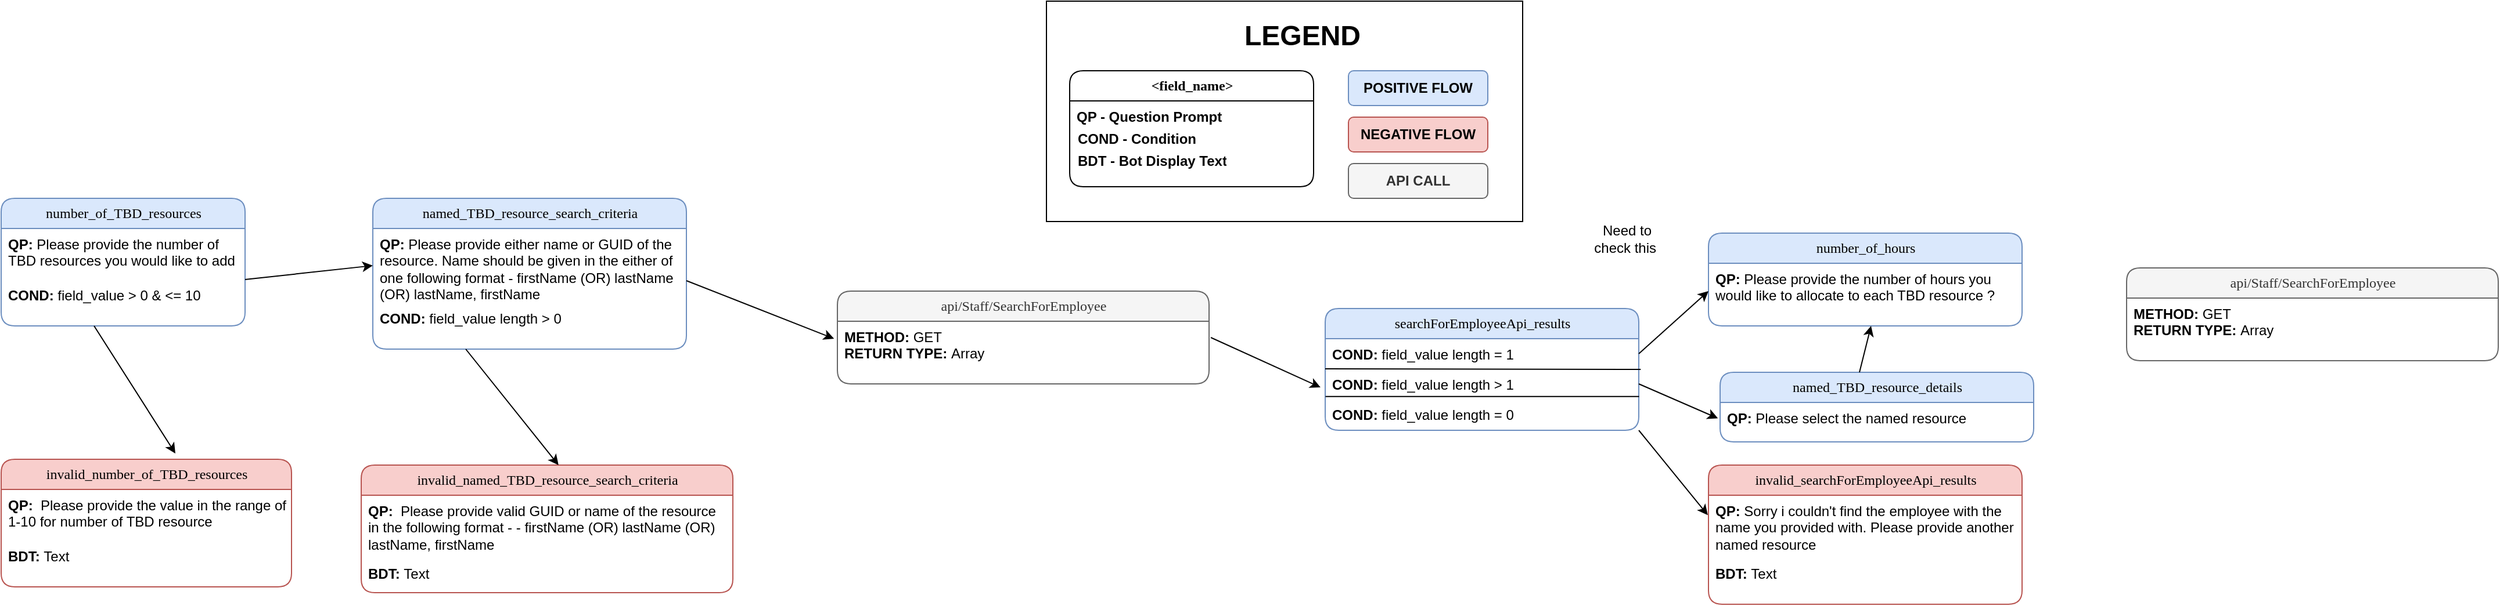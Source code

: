 <mxfile version="26.0.4">
  <diagram name="Page-1" id="b520641d-4fe3-3701-9064-5fc419738815">
    <mxGraphModel dx="1306" dy="826" grid="1" gridSize="10" guides="1" tooltips="1" connect="1" arrows="1" fold="1" page="1" pageScale="1" pageWidth="4681" pageHeight="3300" background="none" math="0" shadow="0">
      <root>
        <mxCell id="0" />
        <mxCell id="1" parent="0" />
        <mxCell id="21ea969265ad0168-10" value="number_of_TBD_resources" style="swimlane;html=1;fontStyle=0;childLayout=stackLayout;horizontal=1;startSize=26;fillColor=#dae8fc;horizontalStack=0;resizeParent=1;resizeLast=0;collapsible=1;marginBottom=0;swimlaneFillColor=#ffffff;align=center;rounded=1;shadow=0;comic=0;labelBackgroundColor=none;strokeWidth=1;fontFamily=Verdana;fontSize=12;strokeColor=#6c8ebf;" parent="1" vertex="1">
          <mxGeometry x="150" y="200" width="210" height="110" as="geometry" />
        </mxCell>
        <mxCell id="21ea969265ad0168-11" value="&lt;b&gt;QP: &lt;/b&gt;Please provide the number of TBD resources you would like to add&lt;div&gt;&lt;br&gt;&lt;/div&gt;" style="text;html=1;strokeColor=none;fillColor=none;spacingLeft=4;spacingRight=4;whiteSpace=wrap;overflow=hidden;rotatable=0;points=[[0,0.5],[1,0.5]];portConstraint=eastwest;" parent="21ea969265ad0168-10" vertex="1">
          <mxGeometry y="26" width="210" height="44" as="geometry" />
        </mxCell>
        <mxCell id="21ea969265ad0168-12" value="&lt;b&gt;COND: &lt;/b&gt;field_value &amp;gt; 0 &amp;amp; &amp;lt;= 10" style="text;html=1;strokeColor=none;fillColor=none;spacingLeft=4;spacingRight=4;whiteSpace=wrap;overflow=hidden;rotatable=0;points=[[0,0.5],[1,0.5]];portConstraint=eastwest;" parent="21ea969265ad0168-10" vertex="1">
          <mxGeometry y="70" width="210" height="26" as="geometry" />
        </mxCell>
        <mxCell id="Fwdu9OYfRQx8FBcxNtsd-2" value="named_TBD_resource_search_criteria" style="swimlane;html=1;fontStyle=0;childLayout=stackLayout;horizontal=1;startSize=26;fillColor=#dae8fc;horizontalStack=0;resizeParent=1;resizeLast=0;collapsible=1;marginBottom=0;swimlaneFillColor=#ffffff;align=center;rounded=1;shadow=0;comic=0;labelBackgroundColor=none;strokeWidth=1;fontFamily=Verdana;fontSize=12;strokeColor=#6c8ebf;" parent="1" vertex="1">
          <mxGeometry x="470" y="200" width="270" height="130" as="geometry" />
        </mxCell>
        <mxCell id="Fwdu9OYfRQx8FBcxNtsd-3" value="&lt;b&gt;QP: &lt;/b&gt;Please provide either name or GUID of the resource. Name should be given in the either of one following format - firstName (OR) lastName (OR) lastName, firstName" style="text;html=1;strokeColor=none;fillColor=none;spacingLeft=4;spacingRight=4;whiteSpace=wrap;overflow=hidden;rotatable=0;points=[[0,0.5],[1,0.5]];portConstraint=eastwest;" parent="Fwdu9OYfRQx8FBcxNtsd-2" vertex="1">
          <mxGeometry y="26" width="270" height="64" as="geometry" />
        </mxCell>
        <mxCell id="Fwdu9OYfRQx8FBcxNtsd-4" value="&lt;b&gt;COND: &lt;/b&gt;field_value length &amp;gt; 0" style="text;html=1;strokeColor=none;fillColor=none;spacingLeft=4;spacingRight=4;whiteSpace=wrap;overflow=hidden;rotatable=0;points=[[0,0.5],[1,0.5]];portConstraint=eastwest;" parent="Fwdu9OYfRQx8FBcxNtsd-2" vertex="1">
          <mxGeometry y="90" width="270" height="26" as="geometry" />
        </mxCell>
        <mxCell id="Fwdu9OYfRQx8FBcxNtsd-5" value="invalid_number_of_TBD_resources" style="swimlane;html=1;fontStyle=0;childLayout=stackLayout;horizontal=1;startSize=26;fillColor=#f8cecc;horizontalStack=0;resizeParent=1;resizeLast=0;collapsible=1;marginBottom=0;swimlaneFillColor=#ffffff;align=center;rounded=1;shadow=0;comic=0;labelBackgroundColor=none;strokeWidth=1;fontFamily=Verdana;fontSize=12;strokeColor=#b85450;" parent="1" vertex="1">
          <mxGeometry x="150" y="425" width="250" height="110" as="geometry" />
        </mxCell>
        <mxCell id="Fwdu9OYfRQx8FBcxNtsd-6" value="&lt;b&gt;QP:&amp;nbsp; &lt;/b&gt;Please provide the value in the range of 1-10 for number of TBD resource&lt;div&gt;&lt;br&gt;&lt;/div&gt;" style="text;html=1;strokeColor=none;fillColor=none;spacingLeft=4;spacingRight=4;whiteSpace=wrap;overflow=hidden;rotatable=0;points=[[0,0.5],[1,0.5]];portConstraint=eastwest;" parent="Fwdu9OYfRQx8FBcxNtsd-5" vertex="1">
          <mxGeometry y="26" width="250" height="44" as="geometry" />
        </mxCell>
        <mxCell id="Fwdu9OYfRQx8FBcxNtsd-7" value="&lt;b&gt;BDT: &lt;/b&gt;Text" style="text;html=1;strokeColor=none;fillColor=none;spacingLeft=4;spacingRight=4;whiteSpace=wrap;overflow=hidden;rotatable=0;points=[[0,0.5],[1,0.5]];portConstraint=eastwest;" parent="Fwdu9OYfRQx8FBcxNtsd-5" vertex="1">
          <mxGeometry y="70" width="250" height="26" as="geometry" />
        </mxCell>
        <mxCell id="Fwdu9OYfRQx8FBcxNtsd-15" value="" style="rounded=0;whiteSpace=wrap;html=1;" parent="1" vertex="1">
          <mxGeometry x="1050" y="30" width="410" height="190" as="geometry" />
        </mxCell>
        <mxCell id="Fwdu9OYfRQx8FBcxNtsd-16" value="&lt;b&gt;&amp;lt;field_name&amp;gt;&lt;/b&gt;" style="swimlane;html=1;fontStyle=0;childLayout=stackLayout;horizontal=1;startSize=26;horizontalStack=0;resizeParent=1;resizeLast=0;collapsible=1;marginBottom=0;swimlaneFillColor=#ffffff;align=center;rounded=1;shadow=0;comic=0;labelBackgroundColor=none;strokeWidth=1;fontFamily=Verdana;fontSize=12;" parent="1" vertex="1">
          <mxGeometry x="1070" y="90" width="210" height="100" as="geometry" />
        </mxCell>
        <mxCell id="Fwdu9OYfRQx8FBcxNtsd-18" value="&lt;b&gt;QP - Question Prompt&lt;/b&gt;" style="text;html=1;strokeColor=none;fillColor=none;spacingLeft=4;spacingRight=4;whiteSpace=wrap;overflow=hidden;rotatable=0;points=[[0,0.5],[1,0.5]];portConstraint=eastwest;" parent="Fwdu9OYfRQx8FBcxNtsd-16" vertex="1">
          <mxGeometry y="26" width="210" height="26" as="geometry" />
        </mxCell>
        <mxCell id="Fwdu9OYfRQx8FBcxNtsd-19" value="&lt;b&gt;POSITIVE FLOW&lt;/b&gt;" style="rounded=1;whiteSpace=wrap;html=1;fillColor=#dae8fc;strokeColor=#6c8ebf;" parent="1" vertex="1">
          <mxGeometry x="1310" y="90" width="120" height="30" as="geometry" />
        </mxCell>
        <mxCell id="Fwdu9OYfRQx8FBcxNtsd-20" value="&lt;b&gt;NEGATIVE FLOW&lt;/b&gt;" style="rounded=1;whiteSpace=wrap;html=1;fillColor=#f8cecc;strokeColor=#b85450;" parent="1" vertex="1">
          <mxGeometry x="1310" y="130" width="120" height="30" as="geometry" />
        </mxCell>
        <mxCell id="Fwdu9OYfRQx8FBcxNtsd-22" value="&lt;b&gt;&lt;font style=&quot;font-size: 24px;&quot;&gt;LEGEND&lt;/font&gt;&lt;/b&gt;" style="text;html=1;align=center;verticalAlign=middle;resizable=0;points=[];autosize=1;strokeColor=none;fillColor=none;" parent="1" vertex="1">
          <mxGeometry x="1210" y="40" width="120" height="40" as="geometry" />
        </mxCell>
        <mxCell id="Fwdu9OYfRQx8FBcxNtsd-23" value="&lt;b&gt;COND - Condition&lt;/b&gt;" style="text;html=1;strokeColor=none;fillColor=none;spacingLeft=4;spacingRight=4;whiteSpace=wrap;overflow=hidden;rotatable=0;points=[[0,0.5],[1,0.5]];portConstraint=eastwest;" parent="1" vertex="1">
          <mxGeometry x="1071" y="135" width="210" height="26" as="geometry" />
        </mxCell>
        <mxCell id="Fwdu9OYfRQx8FBcxNtsd-24" value="&lt;b&gt;BDT - Bot Display Text&lt;/b&gt;" style="text;html=1;strokeColor=none;fillColor=none;spacingLeft=4;spacingRight=4;whiteSpace=wrap;overflow=hidden;rotatable=0;points=[[0,0.5],[1,0.5]];portConstraint=eastwest;" parent="1" vertex="1">
          <mxGeometry x="1071" y="154" width="210" height="26" as="geometry" />
        </mxCell>
        <mxCell id="Fwdu9OYfRQx8FBcxNtsd-25" value="invalid_named_TBD_resource_search_criteria" style="swimlane;html=1;fontStyle=0;childLayout=stackLayout;horizontal=1;startSize=26;fillColor=#f8cecc;horizontalStack=0;resizeParent=1;resizeLast=0;collapsible=1;marginBottom=0;swimlaneFillColor=#ffffff;align=center;rounded=1;shadow=0;comic=0;labelBackgroundColor=none;strokeWidth=1;fontFamily=Verdana;fontSize=12;strokeColor=#b85450;" parent="1" vertex="1">
          <mxGeometry x="460" y="430" width="320" height="110" as="geometry" />
        </mxCell>
        <mxCell id="Fwdu9OYfRQx8FBcxNtsd-26" value="&lt;b&gt;QP:&amp;nbsp; &lt;/b&gt;Please provide valid GUID or name of the resource in the following format -&amp;nbsp;- firstName (OR) lastName (OR) lastName, firstName&lt;div&gt;&lt;br&gt;&lt;/div&gt;" style="text;html=1;strokeColor=none;fillColor=none;spacingLeft=4;spacingRight=4;whiteSpace=wrap;overflow=hidden;rotatable=0;points=[[0,0.5],[1,0.5]];portConstraint=eastwest;" parent="Fwdu9OYfRQx8FBcxNtsd-25" vertex="1">
          <mxGeometry y="26" width="320" height="54" as="geometry" />
        </mxCell>
        <mxCell id="Fwdu9OYfRQx8FBcxNtsd-27" value="&lt;b&gt;BDT: &lt;/b&gt;Text" style="text;html=1;strokeColor=none;fillColor=none;spacingLeft=4;spacingRight=4;whiteSpace=wrap;overflow=hidden;rotatable=0;points=[[0,0.5],[1,0.5]];portConstraint=eastwest;" parent="Fwdu9OYfRQx8FBcxNtsd-25" vertex="1">
          <mxGeometry y="80" width="320" height="26" as="geometry" />
        </mxCell>
        <mxCell id="Fwdu9OYfRQx8FBcxNtsd-31" value="" style="endArrow=classic;html=1;rounded=0;entryX=0;entryY=0.5;entryDx=0;entryDy=0;" parent="1" target="Fwdu9OYfRQx8FBcxNtsd-3" edge="1">
          <mxGeometry width="50" height="50" relative="1" as="geometry">
            <mxPoint x="360" y="270" as="sourcePoint" />
            <mxPoint x="410" y="220" as="targetPoint" />
          </mxGeometry>
        </mxCell>
        <mxCell id="Fwdu9OYfRQx8FBcxNtsd-32" value="" style="endArrow=classic;html=1;rounded=0;" parent="1" edge="1">
          <mxGeometry width="50" height="50" relative="1" as="geometry">
            <mxPoint x="230" y="310" as="sourcePoint" />
            <mxPoint x="300" y="420" as="targetPoint" />
          </mxGeometry>
        </mxCell>
        <mxCell id="Fwdu9OYfRQx8FBcxNtsd-33" value="" style="endArrow=classic;html=1;rounded=0;entryX=0.531;entryY=0;entryDx=0;entryDy=0;entryPerimeter=0;" parent="1" target="Fwdu9OYfRQx8FBcxNtsd-25" edge="1">
          <mxGeometry width="50" height="50" relative="1" as="geometry">
            <mxPoint x="550" y="330" as="sourcePoint" />
            <mxPoint x="620" y="440" as="targetPoint" />
          </mxGeometry>
        </mxCell>
        <mxCell id="Cd402E3ZITgnZ-SI4iMz-1" value="api/Staff/SearchForEmployee" style="swimlane;html=1;fontStyle=0;childLayout=stackLayout;horizontal=1;startSize=26;fillColor=#f5f5f5;horizontalStack=0;resizeParent=1;resizeLast=0;collapsible=1;marginBottom=0;swimlaneFillColor=#ffffff;align=center;rounded=1;shadow=0;comic=0;labelBackgroundColor=none;strokeWidth=1;fontFamily=Verdana;fontSize=12;strokeColor=#666666;fontColor=#333333;" parent="1" vertex="1">
          <mxGeometry x="870" y="280" width="320" height="80" as="geometry" />
        </mxCell>
        <mxCell id="Cd402E3ZITgnZ-SI4iMz-2" value="&lt;b&gt;METHOD: &lt;/b&gt;GET&lt;br&gt;&lt;div&gt;&lt;b&gt;RETURN TYPE: &lt;/b&gt;Array&lt;/div&gt;" style="text;html=1;strokeColor=none;fillColor=none;spacingLeft=4;spacingRight=4;whiteSpace=wrap;overflow=hidden;rotatable=0;points=[[0,0.5],[1,0.5]];portConstraint=eastwest;" parent="Cd402E3ZITgnZ-SI4iMz-1" vertex="1">
          <mxGeometry y="26" width="320" height="54" as="geometry" />
        </mxCell>
        <mxCell id="Cd402E3ZITgnZ-SI4iMz-4" value="&lt;b&gt;API CALL&lt;/b&gt;" style="rounded=1;whiteSpace=wrap;html=1;fillColor=#f5f5f5;strokeColor=#666666;fontColor=#333333;" parent="1" vertex="1">
          <mxGeometry x="1310" y="170" width="120" height="30" as="geometry" />
        </mxCell>
        <mxCell id="Cd402E3ZITgnZ-SI4iMz-5" value="" style="endArrow=classic;html=1;rounded=0;entryX=-0.009;entryY=0.278;entryDx=0;entryDy=0;entryPerimeter=0;" parent="1" target="Cd402E3ZITgnZ-SI4iMz-2" edge="1">
          <mxGeometry width="50" height="50" relative="1" as="geometry">
            <mxPoint x="740" y="271" as="sourcePoint" />
            <mxPoint x="850" y="259" as="targetPoint" />
          </mxGeometry>
        </mxCell>
        <mxCell id="HfnuaF-zC5cXOm_QLU1m-1" value="searchForEmployeeApi_results" style="swimlane;html=1;fontStyle=0;childLayout=stackLayout;horizontal=1;startSize=26;fillColor=#dae8fc;horizontalStack=0;resizeParent=1;resizeLast=0;collapsible=1;marginBottom=0;swimlaneFillColor=#ffffff;align=center;rounded=1;shadow=0;comic=0;labelBackgroundColor=none;strokeWidth=1;fontFamily=Verdana;fontSize=12;strokeColor=#6c8ebf;" vertex="1" parent="1">
          <mxGeometry x="1290" y="295" width="270" height="105" as="geometry" />
        </mxCell>
        <mxCell id="HfnuaF-zC5cXOm_QLU1m-12" value="" style="endArrow=none;html=1;rounded=0;entryX=1.006;entryY=0.019;entryDx=0;entryDy=0;entryPerimeter=0;" edge="1" parent="HfnuaF-zC5cXOm_QLU1m-1" target="HfnuaF-zC5cXOm_QLU1m-5">
          <mxGeometry width="50" height="50" relative="1" as="geometry">
            <mxPoint y="52" as="sourcePoint" />
            <mxPoint x="50" y="2" as="targetPoint" />
          </mxGeometry>
        </mxCell>
        <mxCell id="HfnuaF-zC5cXOm_QLU1m-3" value="&lt;b&gt;COND: &lt;/b&gt;field_value length = 1" style="text;html=1;strokeColor=none;fillColor=none;spacingLeft=4;spacingRight=4;whiteSpace=wrap;overflow=hidden;rotatable=0;points=[[0,0.5],[1,0.5]];portConstraint=eastwest;" vertex="1" parent="HfnuaF-zC5cXOm_QLU1m-1">
          <mxGeometry y="26" width="270" height="26" as="geometry" />
        </mxCell>
        <mxCell id="HfnuaF-zC5cXOm_QLU1m-14" value="" style="endArrow=none;html=1;rounded=0;exitX=0.001;exitY=-0.084;exitDx=0;exitDy=0;exitPerimeter=0;entryX=1.001;entryY=-0.084;entryDx=0;entryDy=0;entryPerimeter=0;" edge="1" parent="HfnuaF-zC5cXOm_QLU1m-1" source="HfnuaF-zC5cXOm_QLU1m-6" target="HfnuaF-zC5cXOm_QLU1m-6">
          <mxGeometry width="50" height="50" relative="1" as="geometry">
            <mxPoint y="82.5" as="sourcePoint" />
            <mxPoint x="290" y="85" as="targetPoint" />
          </mxGeometry>
        </mxCell>
        <mxCell id="HfnuaF-zC5cXOm_QLU1m-5" value="&lt;b&gt;COND: &lt;/b&gt;field_value length &amp;gt; 1" style="text;html=1;strokeColor=none;fillColor=none;spacingLeft=4;spacingRight=4;whiteSpace=wrap;overflow=hidden;rotatable=0;points=[[0,0.5],[1,0.5]];portConstraint=eastwest;" vertex="1" parent="HfnuaF-zC5cXOm_QLU1m-1">
          <mxGeometry y="52" width="270" height="26" as="geometry" />
        </mxCell>
        <mxCell id="HfnuaF-zC5cXOm_QLU1m-6" value="&lt;b&gt;COND: &lt;/b&gt;field_value length = 0" style="text;html=1;strokeColor=none;fillColor=none;spacingLeft=4;spacingRight=4;whiteSpace=wrap;overflow=hidden;rotatable=0;points=[[0,0.5],[1,0.5]];portConstraint=eastwest;" vertex="1" parent="HfnuaF-zC5cXOm_QLU1m-1">
          <mxGeometry y="78" width="270" height="26" as="geometry" />
        </mxCell>
        <mxCell id="HfnuaF-zC5cXOm_QLU1m-4" value="" style="endArrow=classic;html=1;rounded=0;entryX=-0.015;entryY=0.656;entryDx=0;entryDy=0;entryPerimeter=0;" edge="1" parent="1">
          <mxGeometry width="50" height="50" relative="1" as="geometry">
            <mxPoint x="1191.5" y="320" as="sourcePoint" />
            <mxPoint x="1285.95" y="362.984" as="targetPoint" />
          </mxGeometry>
        </mxCell>
        <mxCell id="HfnuaF-zC5cXOm_QLU1m-7" value="number_of_hours" style="swimlane;html=1;fontStyle=0;childLayout=stackLayout;horizontal=1;startSize=26;fillColor=#dae8fc;horizontalStack=0;resizeParent=1;resizeLast=0;collapsible=1;marginBottom=0;swimlaneFillColor=#ffffff;align=center;rounded=1;shadow=0;comic=0;labelBackgroundColor=none;strokeWidth=1;fontFamily=Verdana;fontSize=12;strokeColor=#6c8ebf;" vertex="1" parent="1">
          <mxGeometry x="1620" y="230" width="270" height="80" as="geometry" />
        </mxCell>
        <mxCell id="HfnuaF-zC5cXOm_QLU1m-8" value="&lt;b&gt;QP: &lt;/b&gt;Please provide the number of hours you would like to allocate to each TBD resource ?" style="text;html=1;strokeColor=none;fillColor=none;spacingLeft=4;spacingRight=4;whiteSpace=wrap;overflow=hidden;rotatable=0;points=[[0,0.5],[1,0.5]];portConstraint=eastwest;" vertex="1" parent="HfnuaF-zC5cXOm_QLU1m-7">
          <mxGeometry y="26" width="270" height="34" as="geometry" />
        </mxCell>
        <mxCell id="HfnuaF-zC5cXOm_QLU1m-11" value="" style="endArrow=classic;html=1;rounded=0;entryX=-0.015;entryY=0.656;entryDx=0;entryDy=0;entryPerimeter=0;exitX=1;exitY=0.5;exitDx=0;exitDy=0;" edge="1" parent="1" source="HfnuaF-zC5cXOm_QLU1m-3">
          <mxGeometry width="50" height="50" relative="1" as="geometry">
            <mxPoint x="1525.55" y="237.02" as="sourcePoint" />
            <mxPoint x="1620.0" y="280.004" as="targetPoint" />
          </mxGeometry>
        </mxCell>
        <mxCell id="HfnuaF-zC5cXOm_QLU1m-15" value="named_TBD_resource_details" style="swimlane;html=1;fontStyle=0;childLayout=stackLayout;horizontal=1;startSize=26;fillColor=#dae8fc;horizontalStack=0;resizeParent=1;resizeLast=0;collapsible=1;marginBottom=0;swimlaneFillColor=#ffffff;align=center;rounded=1;shadow=0;comic=0;labelBackgroundColor=none;strokeWidth=1;fontFamily=Verdana;fontSize=12;strokeColor=#6c8ebf;" vertex="1" parent="1">
          <mxGeometry x="1630" y="350" width="270" height="60" as="geometry" />
        </mxCell>
        <mxCell id="HfnuaF-zC5cXOm_QLU1m-22" value="" style="endArrow=classic;html=1;rounded=0;exitX=1;exitY=0.5;exitDx=0;exitDy=0;" edge="1" parent="HfnuaF-zC5cXOm_QLU1m-15">
          <mxGeometry width="50" height="50" relative="1" as="geometry">
            <mxPoint x="120" as="sourcePoint" />
            <mxPoint x="130" y="-40" as="targetPoint" />
          </mxGeometry>
        </mxCell>
        <mxCell id="HfnuaF-zC5cXOm_QLU1m-16" value="&lt;b&gt;QP: &lt;/b&gt;Please select the named resource" style="text;html=1;strokeColor=none;fillColor=none;spacingLeft=4;spacingRight=4;whiteSpace=wrap;overflow=hidden;rotatable=0;points=[[0,0.5],[1,0.5]];portConstraint=eastwest;" vertex="1" parent="HfnuaF-zC5cXOm_QLU1m-15">
          <mxGeometry y="26" width="270" height="34" as="geometry" />
        </mxCell>
        <mxCell id="HfnuaF-zC5cXOm_QLU1m-17" value="" style="endArrow=classic;html=1;rounded=0;entryX=-0.007;entryY=0.402;entryDx=0;entryDy=0;entryPerimeter=0;exitX=1;exitY=0.5;exitDx=0;exitDy=0;" edge="1" parent="1" target="HfnuaF-zC5cXOm_QLU1m-16">
          <mxGeometry width="50" height="50" relative="1" as="geometry">
            <mxPoint x="1560" y="360" as="sourcePoint" />
            <mxPoint x="1620.0" y="306.004" as="targetPoint" />
          </mxGeometry>
        </mxCell>
        <mxCell id="HfnuaF-zC5cXOm_QLU1m-18" value="invalid_searchForEmployeeApi_results" style="swimlane;html=1;fontStyle=0;childLayout=stackLayout;horizontal=1;startSize=26;fillColor=#f8cecc;horizontalStack=0;resizeParent=1;resizeLast=0;collapsible=1;marginBottom=0;swimlaneFillColor=#ffffff;align=center;rounded=1;shadow=0;comic=0;labelBackgroundColor=none;strokeWidth=1;fontFamily=Verdana;fontSize=12;strokeColor=#b85450;" vertex="1" parent="1">
          <mxGeometry x="1620" y="430" width="270" height="120" as="geometry" />
        </mxCell>
        <mxCell id="HfnuaF-zC5cXOm_QLU1m-19" value="&lt;b&gt;QP: &lt;/b&gt;Sorry i couldn&#39;t find the employee with the name you provided with. Please provide another named resource" style="text;html=1;strokeColor=none;fillColor=none;spacingLeft=4;spacingRight=4;whiteSpace=wrap;overflow=hidden;rotatable=0;points=[[0,0.5],[1,0.5]];portConstraint=eastwest;" vertex="1" parent="HfnuaF-zC5cXOm_QLU1m-18">
          <mxGeometry y="26" width="270" height="54" as="geometry" />
        </mxCell>
        <mxCell id="HfnuaF-zC5cXOm_QLU1m-26" value="&lt;b&gt;BDT: &lt;/b&gt;Text" style="text;html=1;strokeColor=none;fillColor=none;spacingLeft=4;spacingRight=4;whiteSpace=wrap;overflow=hidden;rotatable=0;points=[[0,0.5],[1,0.5]];portConstraint=eastwest;" vertex="1" parent="HfnuaF-zC5cXOm_QLU1m-18">
          <mxGeometry y="80" width="270" height="30" as="geometry" />
        </mxCell>
        <mxCell id="HfnuaF-zC5cXOm_QLU1m-20" value="" style="endArrow=classic;html=1;rounded=0;entryX=-0.002;entryY=0.317;entryDx=0;entryDy=0;entryPerimeter=0;exitX=1;exitY=0.5;exitDx=0;exitDy=0;" edge="1" parent="1" target="HfnuaF-zC5cXOm_QLU1m-19">
          <mxGeometry width="50" height="50" relative="1" as="geometry">
            <mxPoint x="1560" y="400" as="sourcePoint" />
            <mxPoint x="1618" y="410" as="targetPoint" />
          </mxGeometry>
        </mxCell>
        <mxCell id="HfnuaF-zC5cXOm_QLU1m-21" value="Need to check this&amp;nbsp;" style="text;html=1;align=center;verticalAlign=middle;whiteSpace=wrap;rounded=0;" vertex="1" parent="1">
          <mxGeometry x="1520" y="220" width="60" height="30" as="geometry" />
        </mxCell>
        <mxCell id="HfnuaF-zC5cXOm_QLU1m-27" value="api/Staff/SearchForEmployee" style="swimlane;html=1;fontStyle=0;childLayout=stackLayout;horizontal=1;startSize=26;fillColor=#f5f5f5;horizontalStack=0;resizeParent=1;resizeLast=0;collapsible=1;marginBottom=0;swimlaneFillColor=#ffffff;align=center;rounded=1;shadow=0;comic=0;labelBackgroundColor=none;strokeWidth=1;fontFamily=Verdana;fontSize=12;strokeColor=#666666;fontColor=#333333;" vertex="1" parent="1">
          <mxGeometry x="1980" y="260" width="320" height="80" as="geometry" />
        </mxCell>
        <mxCell id="HfnuaF-zC5cXOm_QLU1m-28" value="&lt;b&gt;METHOD: &lt;/b&gt;GET&lt;br&gt;&lt;div&gt;&lt;b&gt;RETURN TYPE: &lt;/b&gt;Array&lt;/div&gt;" style="text;html=1;strokeColor=none;fillColor=none;spacingLeft=4;spacingRight=4;whiteSpace=wrap;overflow=hidden;rotatable=0;points=[[0,0.5],[1,0.5]];portConstraint=eastwest;" vertex="1" parent="HfnuaF-zC5cXOm_QLU1m-27">
          <mxGeometry y="26" width="320" height="54" as="geometry" />
        </mxCell>
      </root>
    </mxGraphModel>
  </diagram>
</mxfile>
